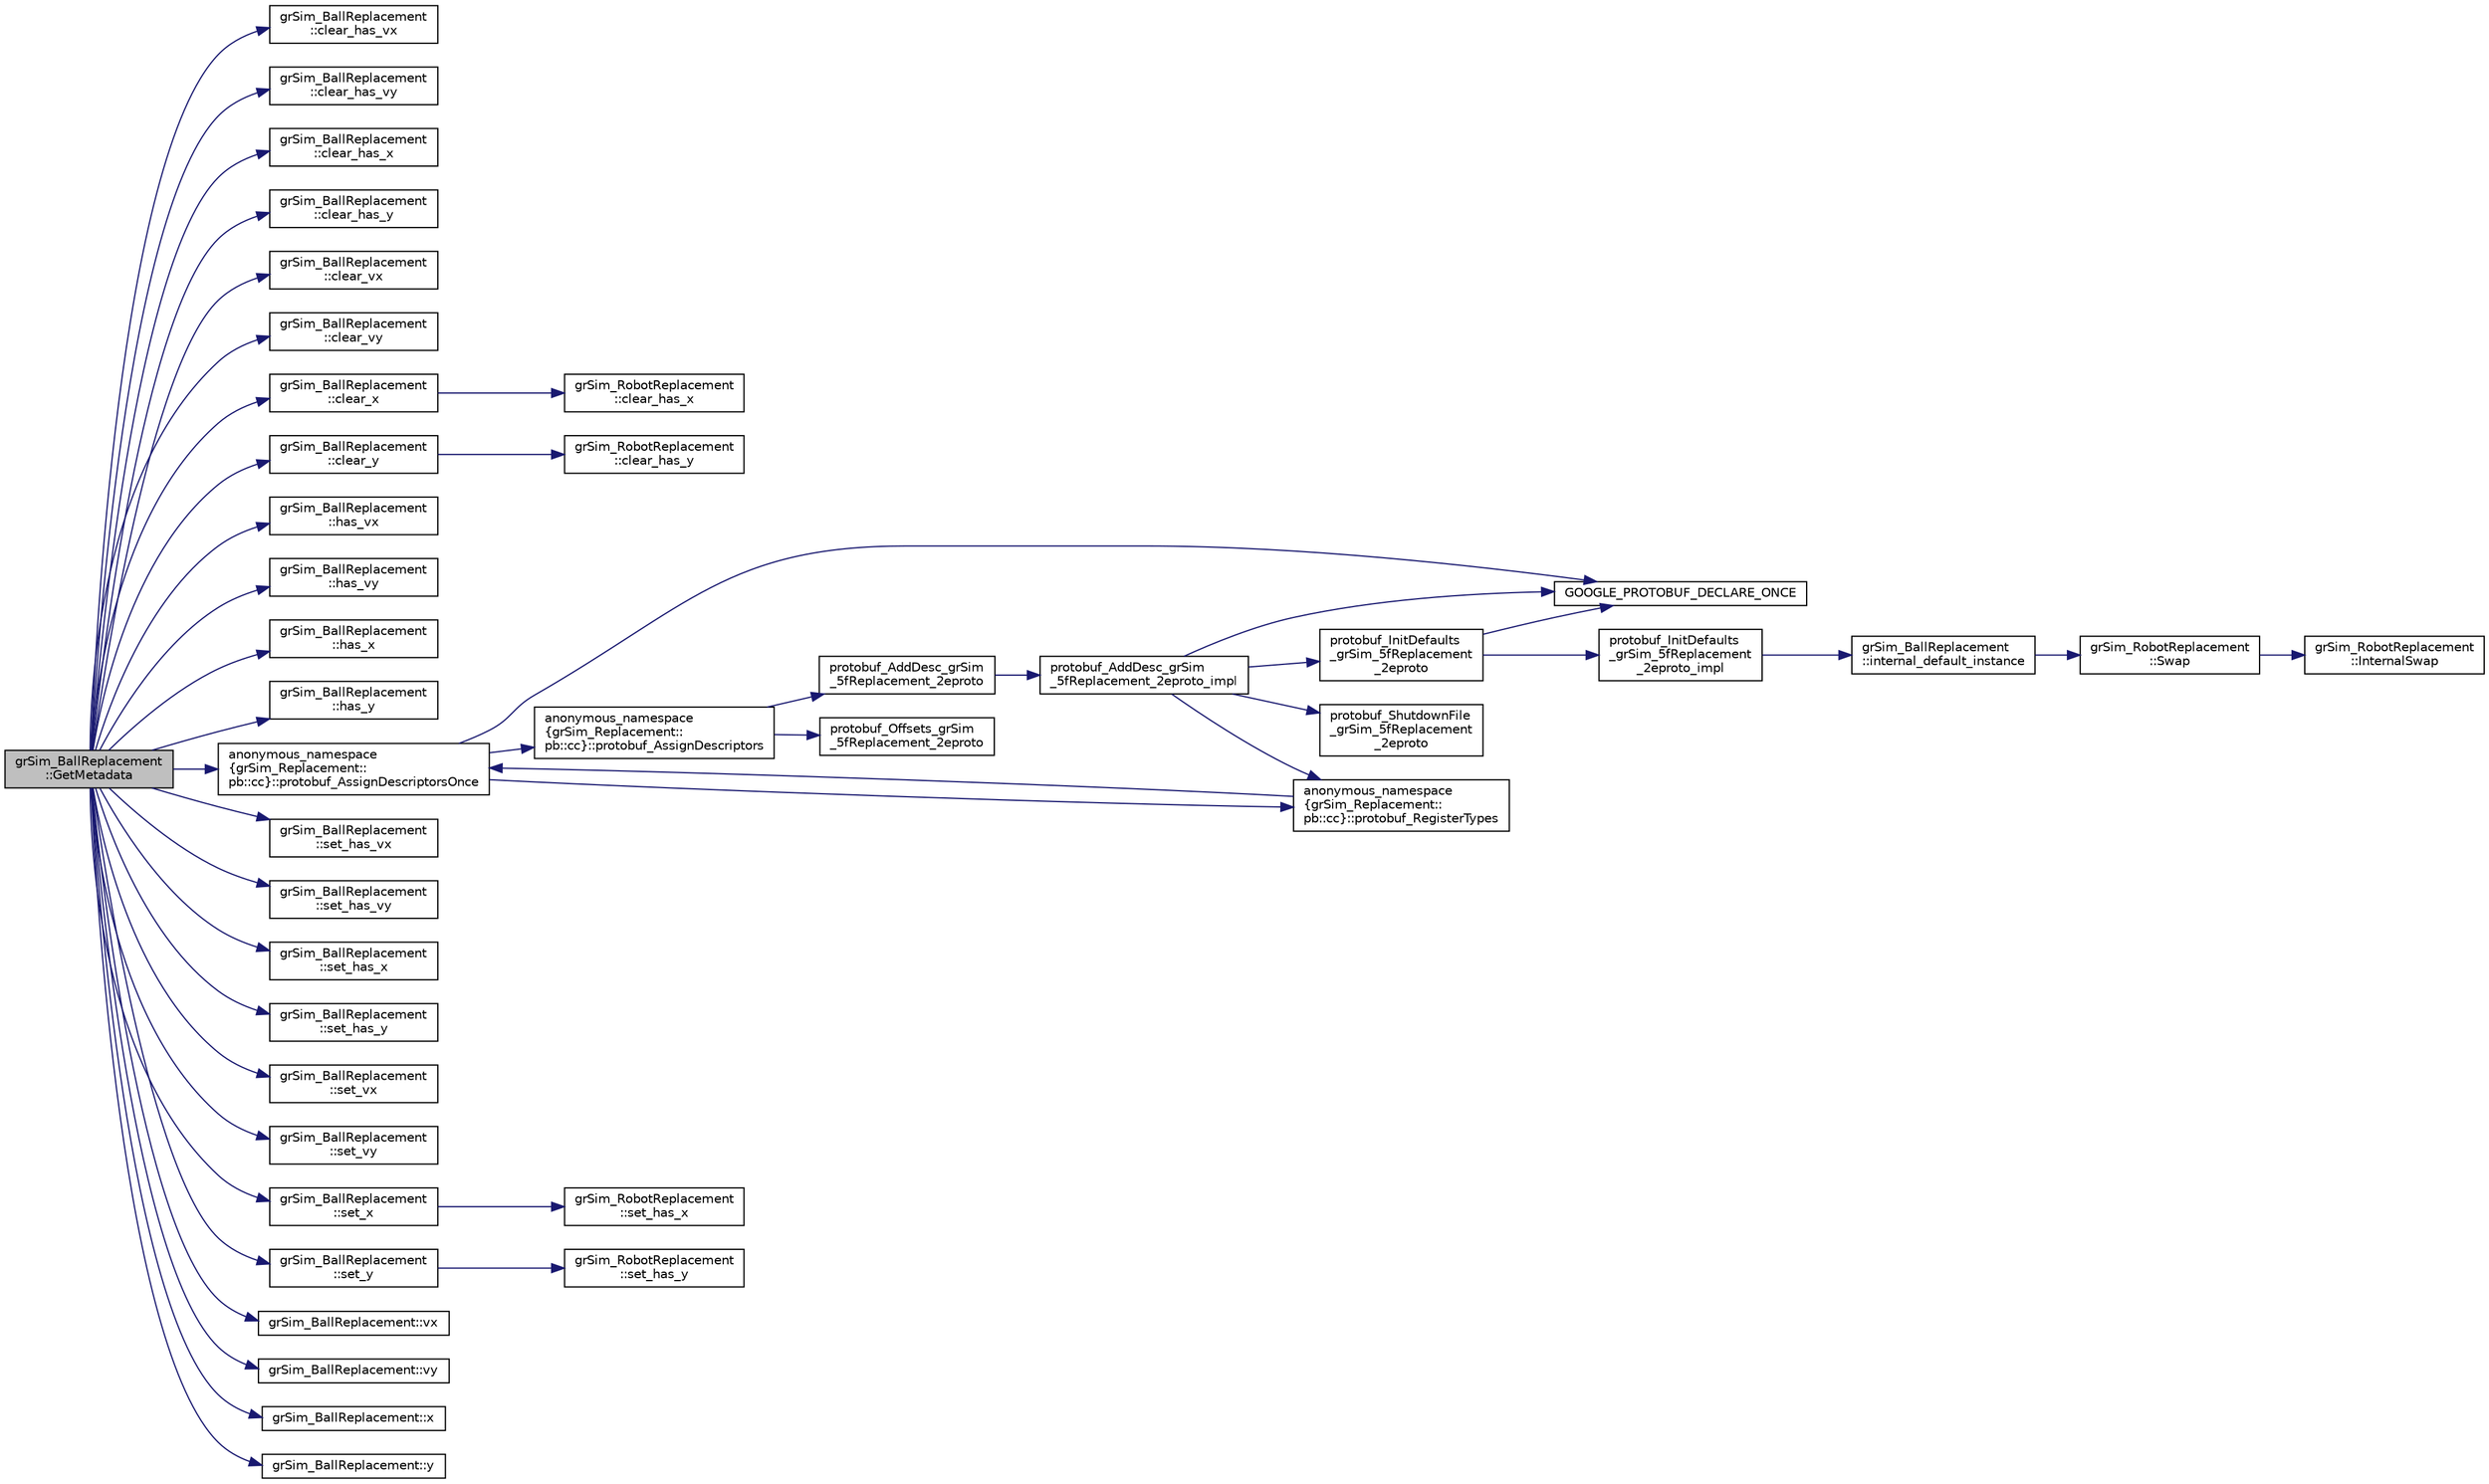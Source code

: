 digraph "grSim_BallReplacement::GetMetadata"
{
 // INTERACTIVE_SVG=YES
  edge [fontname="Helvetica",fontsize="10",labelfontname="Helvetica",labelfontsize="10"];
  node [fontname="Helvetica",fontsize="10",shape=record];
  rankdir="LR";
  Node1 [label="grSim_BallReplacement\l::GetMetadata",height=0.2,width=0.4,color="black", fillcolor="grey75", style="filled", fontcolor="black"];
  Node1 -> Node2 [color="midnightblue",fontsize="10",style="solid",fontname="Helvetica"];
  Node2 [label="grSim_BallReplacement\l::clear_has_vx",height=0.2,width=0.4,color="black", fillcolor="white", style="filled",URL="$d2/db1/classgr_sim___ball_replacement.html#a08aeb201c959666f515bc19dffa6cc6d"];
  Node1 -> Node3 [color="midnightblue",fontsize="10",style="solid",fontname="Helvetica"];
  Node3 [label="grSim_BallReplacement\l::clear_has_vy",height=0.2,width=0.4,color="black", fillcolor="white", style="filled",URL="$d2/db1/classgr_sim___ball_replacement.html#a24fde24db4f3da5aa19d1a9375a47807"];
  Node1 -> Node4 [color="midnightblue",fontsize="10",style="solid",fontname="Helvetica"];
  Node4 [label="grSim_BallReplacement\l::clear_has_x",height=0.2,width=0.4,color="black", fillcolor="white", style="filled",URL="$d2/db1/classgr_sim___ball_replacement.html#ad712a92b91e982b25527aba16a035611"];
  Node1 -> Node5 [color="midnightblue",fontsize="10",style="solid",fontname="Helvetica"];
  Node5 [label="grSim_BallReplacement\l::clear_has_y",height=0.2,width=0.4,color="black", fillcolor="white", style="filled",URL="$d2/db1/classgr_sim___ball_replacement.html#a1b7260e1d046bb06688398a49ee789cf"];
  Node1 -> Node6 [color="midnightblue",fontsize="10",style="solid",fontname="Helvetica"];
  Node6 [label="grSim_BallReplacement\l::clear_vx",height=0.2,width=0.4,color="black", fillcolor="white", style="filled",URL="$d2/db1/classgr_sim___ball_replacement.html#aea22c7108dcf8964fb83ffb9bc9ffccb"];
  Node1 -> Node7 [color="midnightblue",fontsize="10",style="solid",fontname="Helvetica"];
  Node7 [label="grSim_BallReplacement\l::clear_vy",height=0.2,width=0.4,color="black", fillcolor="white", style="filled",URL="$d2/db1/classgr_sim___ball_replacement.html#aaf8c4cb15b3209451c9418c3109d4af9"];
  Node1 -> Node8 [color="midnightblue",fontsize="10",style="solid",fontname="Helvetica"];
  Node8 [label="grSim_BallReplacement\l::clear_x",height=0.2,width=0.4,color="black", fillcolor="white", style="filled",URL="$d2/db1/classgr_sim___ball_replacement.html#a51a7045ad49a9bf5227438ad1dc2fb51"];
  Node8 -> Node9 [color="midnightblue",fontsize="10",style="solid",fontname="Helvetica"];
  Node9 [label="grSim_RobotReplacement\l::clear_has_x",height=0.2,width=0.4,color="black", fillcolor="white", style="filled",URL="$d5/da8/classgr_sim___robot_replacement.html#a03e9c240ee28d1a914c9f49242006db9"];
  Node1 -> Node10 [color="midnightblue",fontsize="10",style="solid",fontname="Helvetica"];
  Node10 [label="grSim_BallReplacement\l::clear_y",height=0.2,width=0.4,color="black", fillcolor="white", style="filled",URL="$d2/db1/classgr_sim___ball_replacement.html#afc1a124e6e4645639f287b245a75d356"];
  Node10 -> Node11 [color="midnightblue",fontsize="10",style="solid",fontname="Helvetica"];
  Node11 [label="grSim_RobotReplacement\l::clear_has_y",height=0.2,width=0.4,color="black", fillcolor="white", style="filled",URL="$d5/da8/classgr_sim___robot_replacement.html#a3b5beac8b724fd89f86bc0119c4afbdc"];
  Node1 -> Node12 [color="midnightblue",fontsize="10",style="solid",fontname="Helvetica"];
  Node12 [label="grSim_BallReplacement\l::has_vx",height=0.2,width=0.4,color="black", fillcolor="white", style="filled",URL="$d2/db1/classgr_sim___ball_replacement.html#aaca81bb1d4cc555efcd082f38ec44c2e"];
  Node1 -> Node13 [color="midnightblue",fontsize="10",style="solid",fontname="Helvetica"];
  Node13 [label="grSim_BallReplacement\l::has_vy",height=0.2,width=0.4,color="black", fillcolor="white", style="filled",URL="$d2/db1/classgr_sim___ball_replacement.html#a5da0c073a501b6860a3aa7e84cbcc31b"];
  Node1 -> Node14 [color="midnightblue",fontsize="10",style="solid",fontname="Helvetica"];
  Node14 [label="grSim_BallReplacement\l::has_x",height=0.2,width=0.4,color="black", fillcolor="white", style="filled",URL="$d2/db1/classgr_sim___ball_replacement.html#a130b729e91eec4324588c75e168fecb2"];
  Node1 -> Node15 [color="midnightblue",fontsize="10",style="solid",fontname="Helvetica"];
  Node15 [label="grSim_BallReplacement\l::has_y",height=0.2,width=0.4,color="black", fillcolor="white", style="filled",URL="$d2/db1/classgr_sim___ball_replacement.html#a1ed78699ee35336421e7b3258ca4f7ae"];
  Node1 -> Node16 [color="midnightblue",fontsize="10",style="solid",fontname="Helvetica"];
  Node16 [label="anonymous_namespace\l\{grSim_Replacement::\lpb::cc\}::protobuf_AssignDescriptorsOnce",height=0.2,width=0.4,color="black", fillcolor="white", style="filled",URL="$db/d08/namespaceanonymous__namespace_02gr_sim___replacement_8pb_8cc_03.html#a576f29e25c059eb146f297d47445eb4f"];
  Node16 -> Node17 [color="midnightblue",fontsize="10",style="solid",fontname="Helvetica"];
  Node17 [label="GOOGLE_PROTOBUF_DECLARE_ONCE",height=0.2,width=0.4,color="black", fillcolor="white", style="filled",URL="$d5/d9f/gr_sim___replacement_8pb_8cc.html#ab3f7cea136644b490ce480f734b0fb54"];
  Node16 -> Node18 [color="midnightblue",fontsize="10",style="solid",fontname="Helvetica"];
  Node18 [label="anonymous_namespace\l\{grSim_Replacement::\lpb::cc\}::protobuf_AssignDescriptors",height=0.2,width=0.4,color="black", fillcolor="white", style="filled",URL="$db/d08/namespaceanonymous__namespace_02gr_sim___replacement_8pb_8cc_03.html#a4f7d9bb86f36592184eec96b7398c69c"];
  Node18 -> Node19 [color="midnightblue",fontsize="10",style="solid",fontname="Helvetica"];
  Node19 [label="protobuf_AddDesc_grSim\l_5fReplacement_2eproto",height=0.2,width=0.4,color="black", fillcolor="white", style="filled",URL="$d5/d9f/gr_sim___replacement_8pb_8cc.html#a9ac32e27f85f830ef01942ad673705b7"];
  Node19 -> Node20 [color="midnightblue",fontsize="10",style="solid",fontname="Helvetica"];
  Node20 [label="protobuf_AddDesc_grSim\l_5fReplacement_2eproto_impl",height=0.2,width=0.4,color="black", fillcolor="white", style="filled",URL="$d5/d9f/gr_sim___replacement_8pb_8cc.html#a9943fe9486a4d530f39a4fb63d43ec05"];
  Node20 -> Node17 [color="midnightblue",fontsize="10",style="solid",fontname="Helvetica"];
  Node20 -> Node21 [color="midnightblue",fontsize="10",style="solid",fontname="Helvetica"];
  Node21 [label="protobuf_InitDefaults\l_grSim_5fReplacement\l_2eproto",height=0.2,width=0.4,color="black", fillcolor="white", style="filled",URL="$d5/d9f/gr_sim___replacement_8pb_8cc.html#a1aa297f1fda5abc2ecd022372381811c"];
  Node21 -> Node17 [color="midnightblue",fontsize="10",style="solid",fontname="Helvetica"];
  Node21 -> Node22 [color="midnightblue",fontsize="10",style="solid",fontname="Helvetica"];
  Node22 [label="protobuf_InitDefaults\l_grSim_5fReplacement\l_2eproto_impl",height=0.2,width=0.4,color="black", fillcolor="white", style="filled",URL="$d5/d9f/gr_sim___replacement_8pb_8cc.html#a71a77741fa159d1aa6a82bbd246a85be"];
  Node22 -> Node23 [color="midnightblue",fontsize="10",style="solid",fontname="Helvetica"];
  Node23 [label="grSim_BallReplacement\l::internal_default_instance",height=0.2,width=0.4,color="black", fillcolor="white", style="filled",URL="$d2/db1/classgr_sim___ball_replacement.html#aa8563d85634520324f3b5f9f8791d381"];
  Node23 -> Node24 [color="midnightblue",fontsize="10",style="solid",fontname="Helvetica"];
  Node24 [label="grSim_RobotReplacement\l::Swap",height=0.2,width=0.4,color="black", fillcolor="white", style="filled",URL="$d5/da8/classgr_sim___robot_replacement.html#abd95074604ac37e6efea260e8a420dc1"];
  Node24 -> Node25 [color="midnightblue",fontsize="10",style="solid",fontname="Helvetica"];
  Node25 [label="grSim_RobotReplacement\l::InternalSwap",height=0.2,width=0.4,color="black", fillcolor="white", style="filled",URL="$d5/da8/classgr_sim___robot_replacement.html#a2965b7738fd7b8b18b3bc4fb90972e17"];
  Node20 -> Node26 [color="midnightblue",fontsize="10",style="solid",fontname="Helvetica"];
  Node26 [label="anonymous_namespace\l\{grSim_Replacement::\lpb::cc\}::protobuf_RegisterTypes",height=0.2,width=0.4,color="black", fillcolor="white", style="filled",URL="$db/d08/namespaceanonymous__namespace_02gr_sim___replacement_8pb_8cc_03.html#a19b9ced7bf06c8a224d376667f0e1349"];
  Node26 -> Node16 [color="midnightblue",fontsize="10",style="solid",fontname="Helvetica"];
  Node20 -> Node27 [color="midnightblue",fontsize="10",style="solid",fontname="Helvetica"];
  Node27 [label="protobuf_ShutdownFile\l_grSim_5fReplacement\l_2eproto",height=0.2,width=0.4,color="black", fillcolor="white", style="filled",URL="$d5/d9f/gr_sim___replacement_8pb_8cc.html#a495a36d90087973987ea2ddca30870c8"];
  Node18 -> Node28 [color="midnightblue",fontsize="10",style="solid",fontname="Helvetica"];
  Node28 [label="protobuf_Offsets_grSim\l_5fReplacement_2eproto",height=0.2,width=0.4,color="black", fillcolor="white", style="filled",URL="$d5/d9f/gr_sim___replacement_8pb_8cc.html#adf1b45312b720314a075713c551909e3"];
  Node16 -> Node26 [color="midnightblue",fontsize="10",style="solid",fontname="Helvetica"];
  Node1 -> Node29 [color="midnightblue",fontsize="10",style="solid",fontname="Helvetica"];
  Node29 [label="grSim_BallReplacement\l::set_has_vx",height=0.2,width=0.4,color="black", fillcolor="white", style="filled",URL="$d2/db1/classgr_sim___ball_replacement.html#a3c49f20f02b3062cdb8879126d569681"];
  Node1 -> Node30 [color="midnightblue",fontsize="10",style="solid",fontname="Helvetica"];
  Node30 [label="grSim_BallReplacement\l::set_has_vy",height=0.2,width=0.4,color="black", fillcolor="white", style="filled",URL="$d2/db1/classgr_sim___ball_replacement.html#ab6fc5aa90e331ef0c5d182a21162d660"];
  Node1 -> Node31 [color="midnightblue",fontsize="10",style="solid",fontname="Helvetica"];
  Node31 [label="grSim_BallReplacement\l::set_has_x",height=0.2,width=0.4,color="black", fillcolor="white", style="filled",URL="$d2/db1/classgr_sim___ball_replacement.html#aa0ec95808f371a80f8ede5c2b34d42d9"];
  Node1 -> Node32 [color="midnightblue",fontsize="10",style="solid",fontname="Helvetica"];
  Node32 [label="grSim_BallReplacement\l::set_has_y",height=0.2,width=0.4,color="black", fillcolor="white", style="filled",URL="$d2/db1/classgr_sim___ball_replacement.html#af9ed26ed23fee688bcb35d0ed7e32e34"];
  Node1 -> Node33 [color="midnightblue",fontsize="10",style="solid",fontname="Helvetica"];
  Node33 [label="grSim_BallReplacement\l::set_vx",height=0.2,width=0.4,color="black", fillcolor="white", style="filled",URL="$d2/db1/classgr_sim___ball_replacement.html#a4ca580c591761b4f940ed34713e43b4c"];
  Node1 -> Node34 [color="midnightblue",fontsize="10",style="solid",fontname="Helvetica"];
  Node34 [label="grSim_BallReplacement\l::set_vy",height=0.2,width=0.4,color="black", fillcolor="white", style="filled",URL="$d2/db1/classgr_sim___ball_replacement.html#adc9e69bacd572e1556401c4284b0fc4b"];
  Node1 -> Node35 [color="midnightblue",fontsize="10",style="solid",fontname="Helvetica"];
  Node35 [label="grSim_BallReplacement\l::set_x",height=0.2,width=0.4,color="black", fillcolor="white", style="filled",URL="$d2/db1/classgr_sim___ball_replacement.html#a9839e10674164d52eaeaf6a312630c1c"];
  Node35 -> Node36 [color="midnightblue",fontsize="10",style="solid",fontname="Helvetica"];
  Node36 [label="grSim_RobotReplacement\l::set_has_x",height=0.2,width=0.4,color="black", fillcolor="white", style="filled",URL="$d5/da8/classgr_sim___robot_replacement.html#a00b4b88afb5825be9ae1b88d3d479ddc"];
  Node1 -> Node37 [color="midnightblue",fontsize="10",style="solid",fontname="Helvetica"];
  Node37 [label="grSim_BallReplacement\l::set_y",height=0.2,width=0.4,color="black", fillcolor="white", style="filled",URL="$d2/db1/classgr_sim___ball_replacement.html#a7459a89a52ef712fb33d37b2b0de416d"];
  Node37 -> Node38 [color="midnightblue",fontsize="10",style="solid",fontname="Helvetica"];
  Node38 [label="grSim_RobotReplacement\l::set_has_y",height=0.2,width=0.4,color="black", fillcolor="white", style="filled",URL="$d5/da8/classgr_sim___robot_replacement.html#a50f8f35d95b9e8c71f433dfb7badc0d1"];
  Node1 -> Node39 [color="midnightblue",fontsize="10",style="solid",fontname="Helvetica"];
  Node39 [label="grSim_BallReplacement::vx",height=0.2,width=0.4,color="black", fillcolor="white", style="filled",URL="$d2/db1/classgr_sim___ball_replacement.html#a82ae711ded3cd158d6c478bb927d75e1"];
  Node1 -> Node40 [color="midnightblue",fontsize="10",style="solid",fontname="Helvetica"];
  Node40 [label="grSim_BallReplacement::vy",height=0.2,width=0.4,color="black", fillcolor="white", style="filled",URL="$d2/db1/classgr_sim___ball_replacement.html#a4c40917663db2d40b5871831bed8cfd7"];
  Node1 -> Node41 [color="midnightblue",fontsize="10",style="solid",fontname="Helvetica"];
  Node41 [label="grSim_BallReplacement::x",height=0.2,width=0.4,color="black", fillcolor="white", style="filled",URL="$d2/db1/classgr_sim___ball_replacement.html#ac737c3227ef941b1ff83e7421d8a2225"];
  Node1 -> Node42 [color="midnightblue",fontsize="10",style="solid",fontname="Helvetica"];
  Node42 [label="grSim_BallReplacement::y",height=0.2,width=0.4,color="black", fillcolor="white", style="filled",URL="$d2/db1/classgr_sim___ball_replacement.html#a633edf51addb9df3a8339739337f852b"];
}
